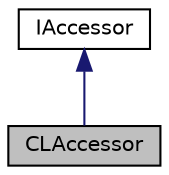 digraph "CLAccessor"
{
 // LATEX_PDF_SIZE
  edge [fontname="Helvetica",fontsize="10",labelfontname="Helvetica",labelfontsize="10"];
  node [fontname="Helvetica",fontsize="10",shape=record];
  Node1 [label="CLAccessor",height=0.2,width=0.4,color="black", fillcolor="grey75", style="filled", fontcolor="black",tooltip="Accessor implementation for CLTensor objects."];
  Node2 -> Node1 [dir="back",color="midnightblue",fontsize="10",style="solid",fontname="Helvetica"];
  Node2 [label="IAccessor",height=0.2,width=0.4,color="black", fillcolor="white", style="filled",URL="$classarm__compute_1_1test_1_1_i_accessor.xhtml",tooltip="Common interface to provide information and access to tensor like structures."];
}

